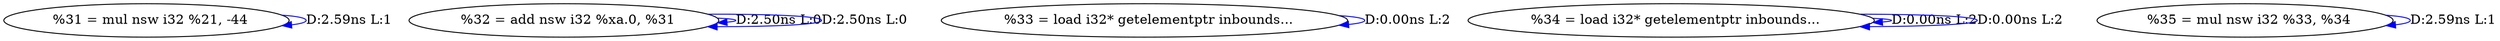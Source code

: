 digraph {
Node0x3153c90[label="  %31 = mul nsw i32 %21, -44"];
Node0x3153c90 -> Node0x3153c90[label="D:2.59ns L:1",color=blue];
Node0x3153db0[label="  %32 = add nsw i32 %xa.0, %31"];
Node0x3153db0 -> Node0x3153db0[label="D:2.50ns L:0",color=blue];
Node0x3153db0 -> Node0x3153db0[label="D:2.50ns L:0",color=blue];
Node0x3154050[label="  %33 = load i32* getelementptr inbounds..."];
Node0x3154050 -> Node0x3154050[label="D:0.00ns L:2",color=blue];
Node0x3154130[label="  %34 = load i32* getelementptr inbounds..."];
Node0x3154130 -> Node0x3154130[label="D:0.00ns L:2",color=blue];
Node0x3154130 -> Node0x3154130[label="D:0.00ns L:2",color=blue];
Node0x3154210[label="  %35 = mul nsw i32 %33, %34"];
Node0x3154210 -> Node0x3154210[label="D:2.59ns L:1",color=blue];
}
